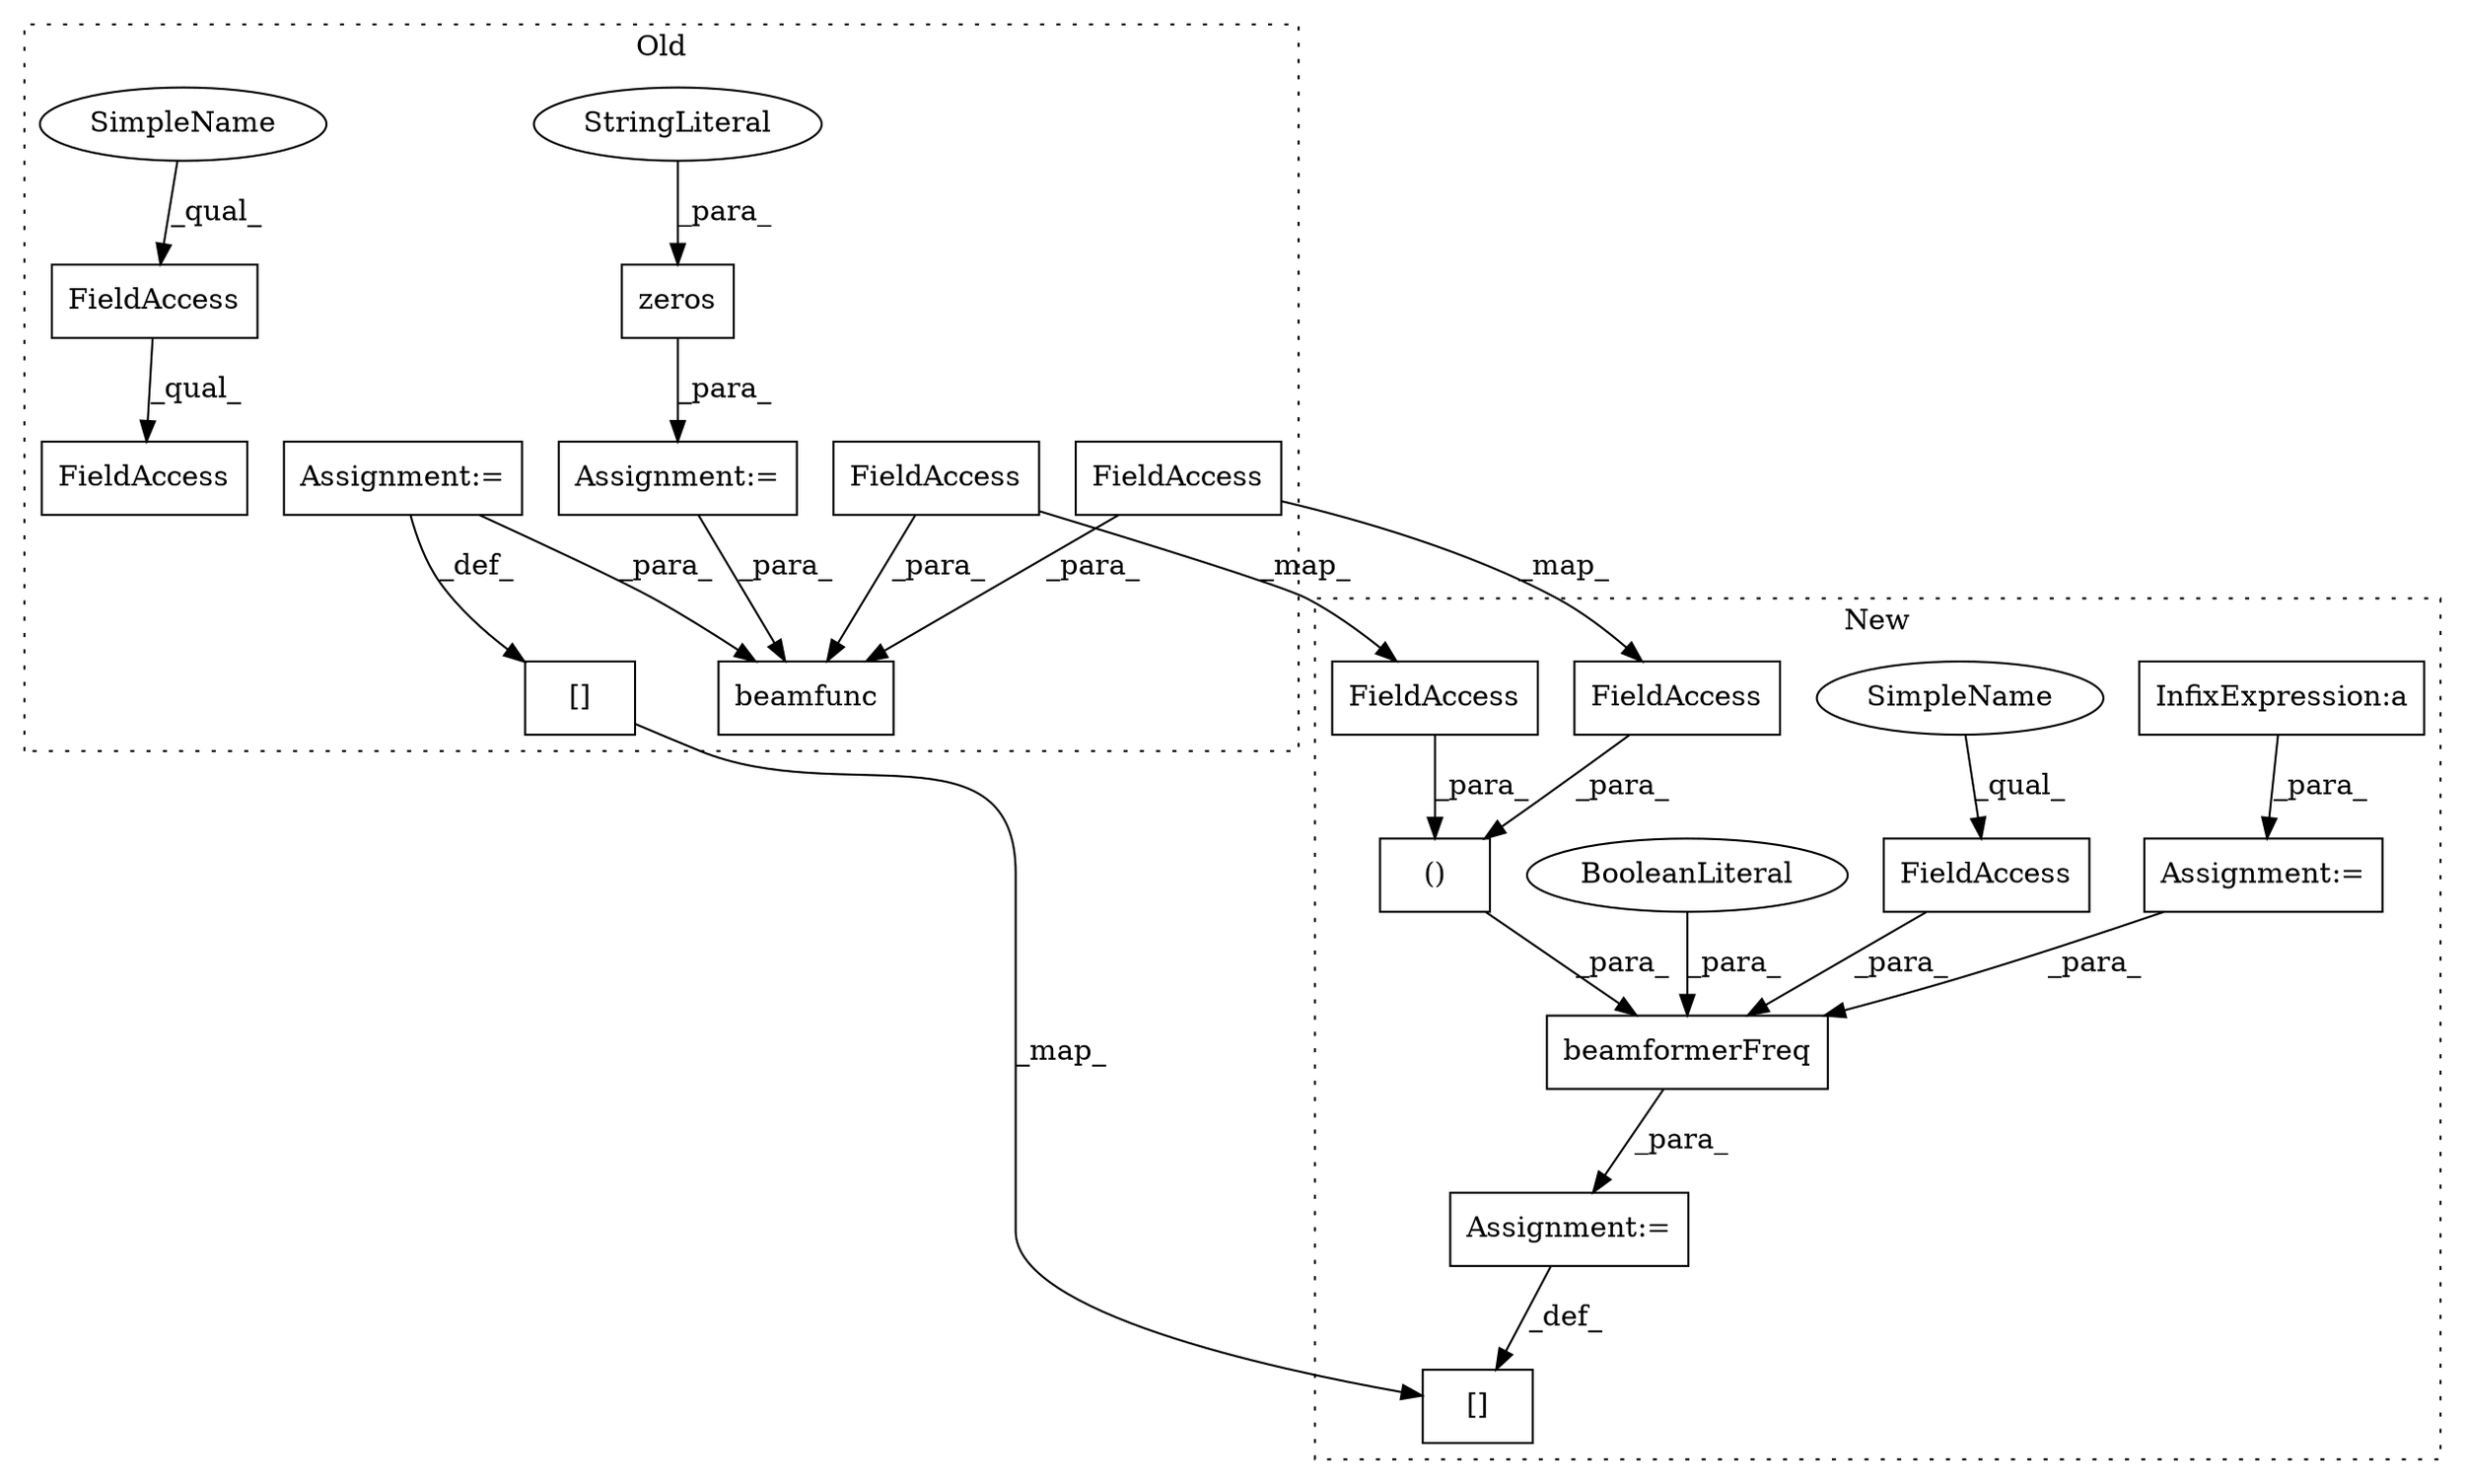 digraph G {
subgraph cluster0 {
1 [label="beamfunc" a="32" s="9694,9748" l="9,1" shape="box"];
3 [label="zeros" a="32" s="8963,8984" l="6,1" shape="box"];
4 [label="StringLiteral" a="45" s="8981" l="3" shape="ellipse"];
5 [label="Assignment:=" a="7" s="8992" l="1" shape="box"];
6 [label="[]" a="2" s="9759,9763" l="3,1" shape="box"];
8 [label="Assignment:=" a="7" s="8962" l="1" shape="box"];
14 [label="FieldAccess" a="22" s="9715" l="7" shape="box"];
16 [label="FieldAccess" a="22" s="9018" l="9" shape="box"];
17 [label="FieldAccess" a="22" s="9018" l="14" shape="box"];
19 [label="FieldAccess" a="22" s="9707" l="7" shape="box"];
21 [label="SimpleName" a="42" s="9018" l="4" shape="ellipse"];
label = "Old";
style="dotted";
}
subgraph cluster1 {
2 [label="()" a="106" s="9607" l="75" shape="box"];
7 [label="[]" a="2" s="9826,9830" l="3,1" shape="box"];
9 [label="Assignment:=" a="7" s="9520" l="1" shape="box"];
10 [label="Assignment:=" a="7" s="9166" l="1" shape="box"];
11 [label="beamformerFreq" a="32" s="9521,9682" l="15,2" shape="box"];
12 [label="BooleanLiteral" a="9" s="9536" l="4" shape="ellipse"];
13 [label="FieldAccess" a="22" s="9561" l="11" shape="box"];
15 [label="FieldAccess" a="22" s="9627" l="7" shape="box"];
18 [label="FieldAccess" a="22" s="9607" l="7" shape="box"];
20 [label="InfixExpression:a" a="27" s="9171" l="3" shape="box"];
22 [label="SimpleName" a="42" s="9561" l="4" shape="ellipse"];
label = "New";
style="dotted";
}
2 -> 11 [label="_para_"];
3 -> 8 [label="_para_"];
4 -> 3 [label="_para_"];
5 -> 6 [label="_def_"];
5 -> 1 [label="_para_"];
6 -> 7 [label="_map_"];
8 -> 1 [label="_para_"];
9 -> 7 [label="_def_"];
10 -> 11 [label="_para_"];
11 -> 9 [label="_para_"];
12 -> 11 [label="_para_"];
13 -> 11 [label="_para_"];
14 -> 15 [label="_map_"];
14 -> 1 [label="_para_"];
15 -> 2 [label="_para_"];
16 -> 17 [label="_qual_"];
18 -> 2 [label="_para_"];
19 -> 18 [label="_map_"];
19 -> 1 [label="_para_"];
20 -> 10 [label="_para_"];
21 -> 16 [label="_qual_"];
22 -> 13 [label="_qual_"];
}